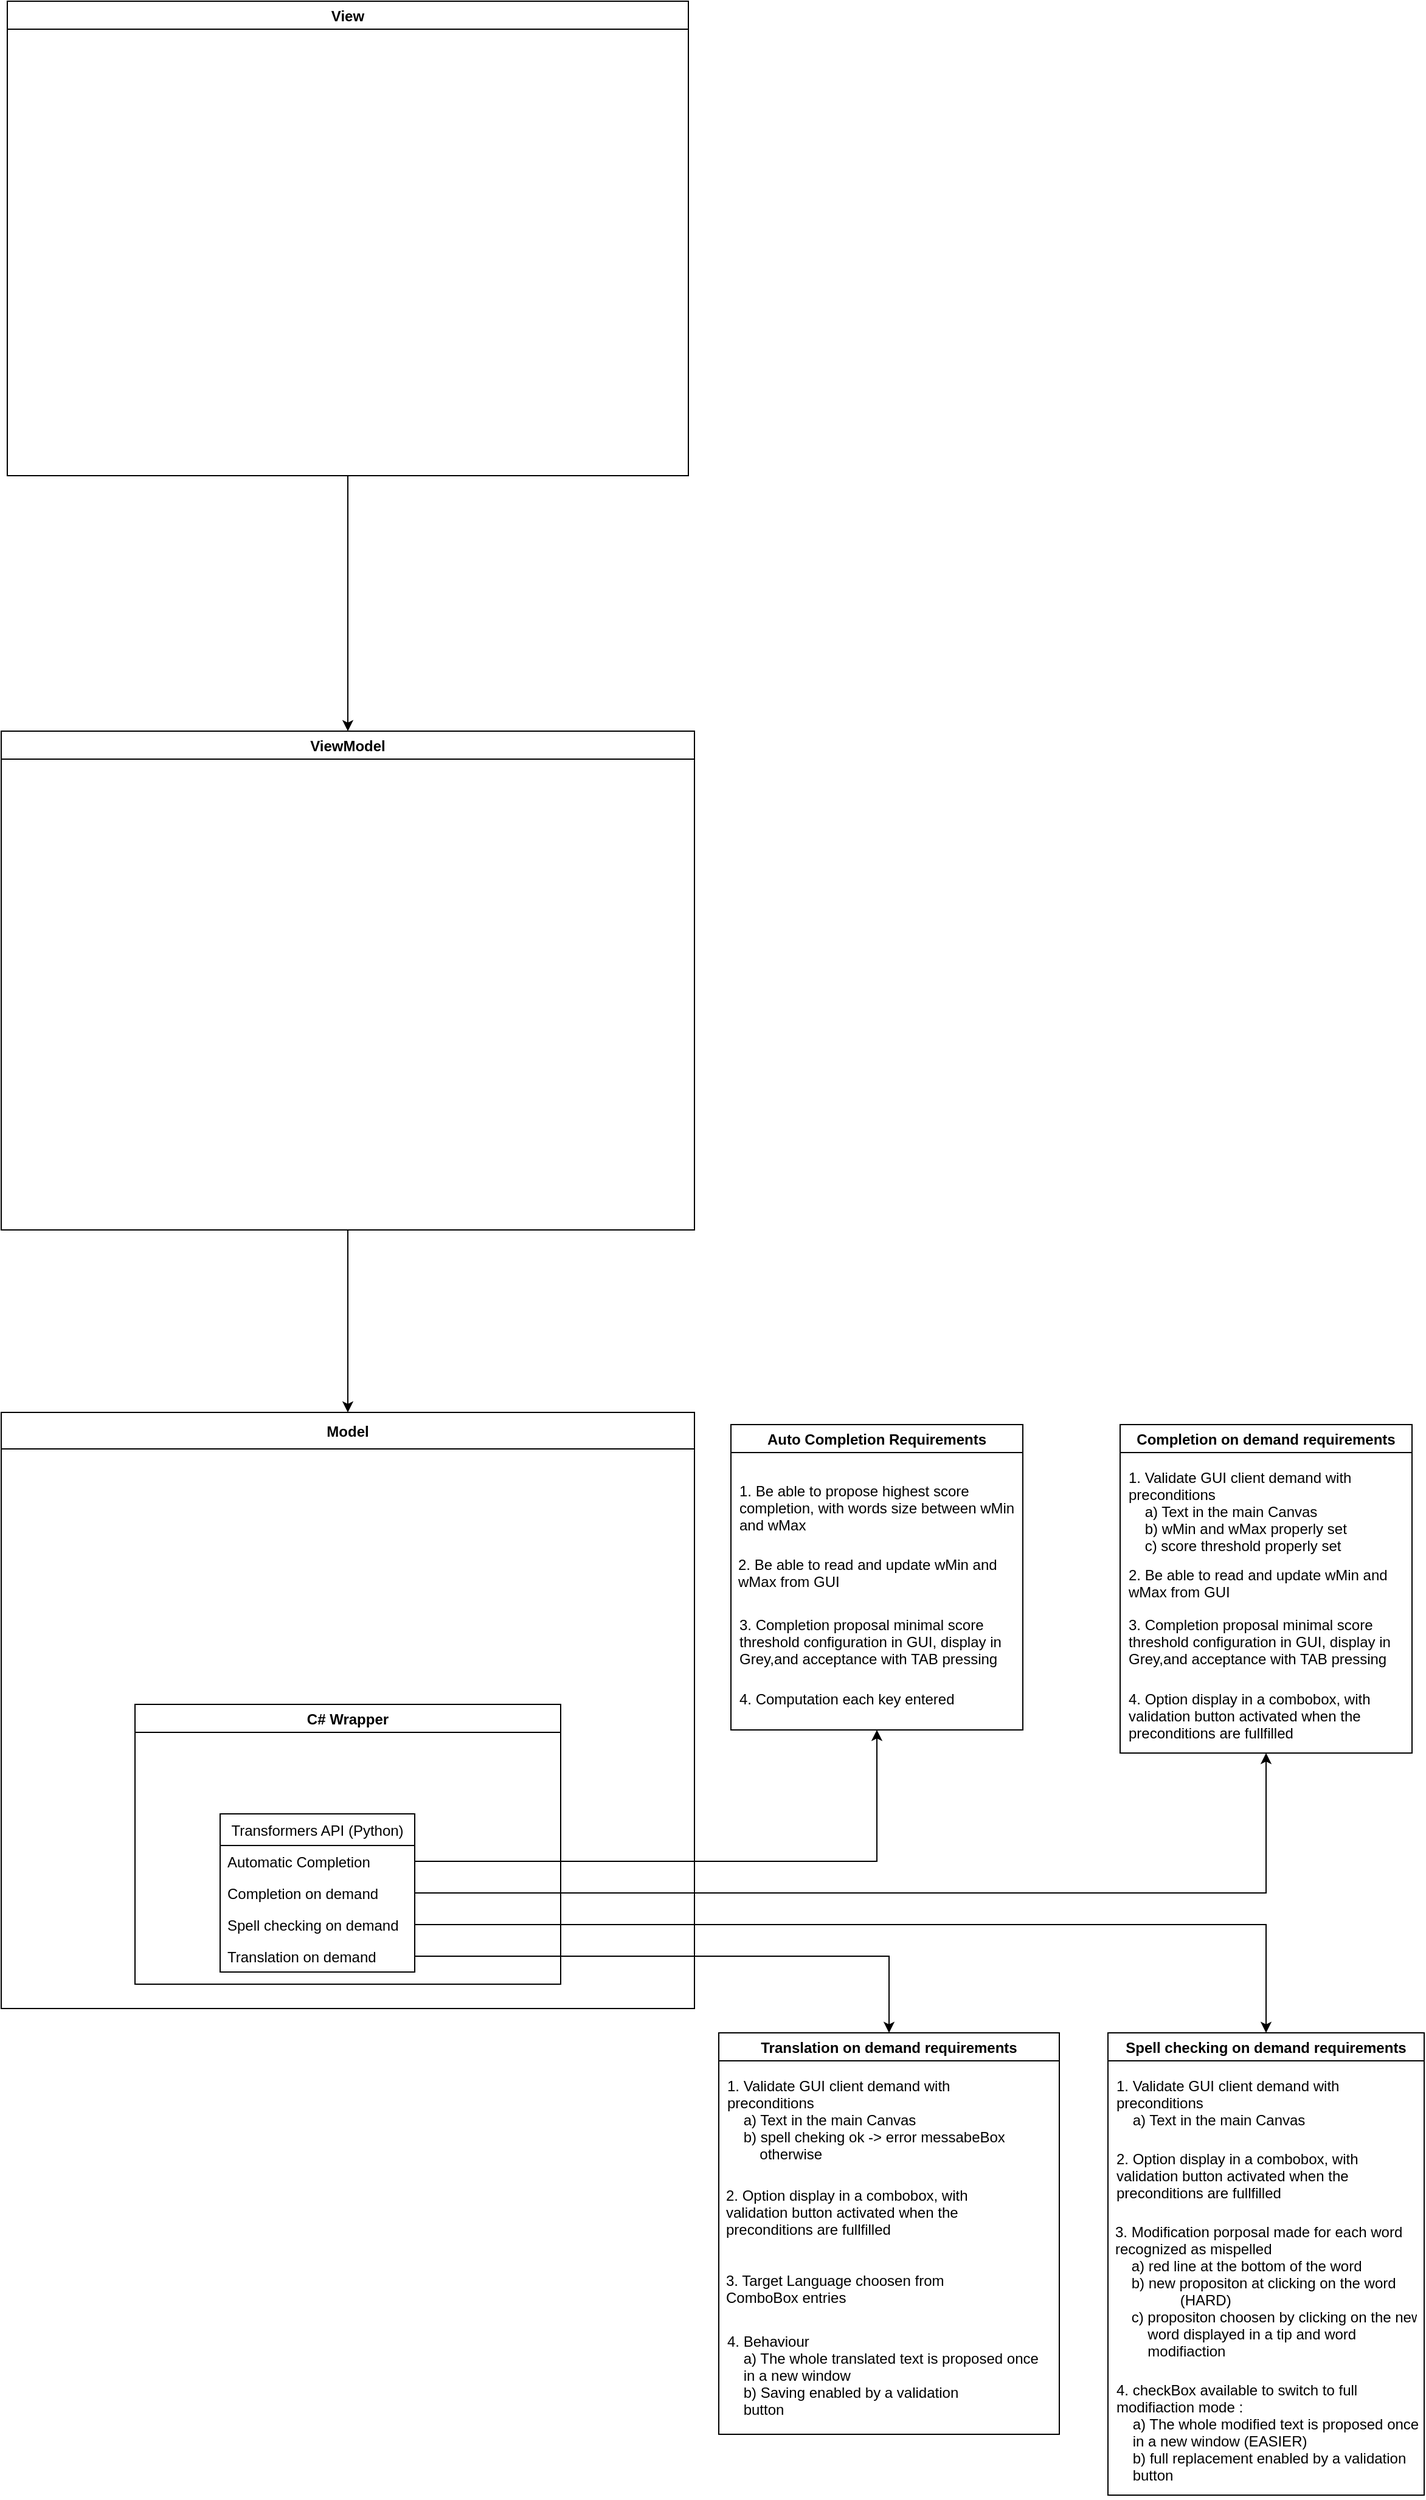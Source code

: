 <mxfile version="19.0.3" type="device"><diagram id="6cCYa4niKZozjrh5AIC3" name="Page-1"><mxGraphModel dx="2031" dy="3572" grid="1" gridSize="10" guides="1" tooltips="1" connect="1" arrows="1" fold="1" page="1" pageScale="1" pageWidth="1654" pageHeight="2336" math="0" shadow="0"><root><mxCell id="0"/><mxCell id="1" parent="0"/><mxCell id="-py_FMTDDPKf6Q0sEXrj-1" value="Model" style="swimlane;startSize=30;" vertex="1" parent="1"><mxGeometry x="230" y="-1040" width="570" height="490" as="geometry"><mxRectangle x="150" y="120" width="70" height="30" as="alternateBounds"/></mxGeometry></mxCell><mxCell id="-py_FMTDDPKf6Q0sEXrj-2" value="Transformers API (Python)" style="swimlane;fontStyle=0;childLayout=stackLayout;horizontal=1;startSize=26;fillColor=none;horizontalStack=0;resizeParent=1;resizeParentMax=0;resizeLast=0;collapsible=1;marginBottom=0;" vertex="1" parent="-py_FMTDDPKf6Q0sEXrj-1"><mxGeometry x="180" y="330" width="160" height="130" as="geometry"/></mxCell><mxCell id="-py_FMTDDPKf6Q0sEXrj-3" value="Automatic Completion" style="text;strokeColor=none;fillColor=none;align=left;verticalAlign=top;spacingLeft=4;spacingRight=4;overflow=hidden;rotatable=0;points=[[0,0.5],[1,0.5]];portConstraint=eastwest;" vertex="1" parent="-py_FMTDDPKf6Q0sEXrj-2"><mxGeometry y="26" width="160" height="26" as="geometry"/></mxCell><mxCell id="-py_FMTDDPKf6Q0sEXrj-10" value="Completion on demand" style="text;strokeColor=none;fillColor=none;align=left;verticalAlign=top;spacingLeft=4;spacingRight=4;overflow=hidden;rotatable=0;points=[[0,0.5],[1,0.5]];portConstraint=eastwest;" vertex="1" parent="-py_FMTDDPKf6Q0sEXrj-2"><mxGeometry y="52" width="160" height="26" as="geometry"/></mxCell><mxCell id="-py_FMTDDPKf6Q0sEXrj-4" value="Spell checking on demand" style="text;strokeColor=none;fillColor=none;align=left;verticalAlign=top;spacingLeft=4;spacingRight=4;overflow=hidden;rotatable=0;points=[[0,0.5],[1,0.5]];portConstraint=eastwest;" vertex="1" parent="-py_FMTDDPKf6Q0sEXrj-2"><mxGeometry y="78" width="160" height="26" as="geometry"/></mxCell><mxCell id="-py_FMTDDPKf6Q0sEXrj-5" value="Translation on demand" style="text;strokeColor=none;fillColor=none;align=left;verticalAlign=top;spacingLeft=4;spacingRight=4;overflow=hidden;rotatable=0;points=[[0,0.5],[1,0.5]];portConstraint=eastwest;" vertex="1" parent="-py_FMTDDPKf6Q0sEXrj-2"><mxGeometry y="104" width="160" height="26" as="geometry"/></mxCell><mxCell id="-py_FMTDDPKf6Q0sEXrj-6" value="C# Wrapper" style="swimlane;" vertex="1" parent="-py_FMTDDPKf6Q0sEXrj-1"><mxGeometry x="110" y="240" width="350" height="230" as="geometry"><mxRectangle x="110" y="240" width="110" height="23" as="alternateBounds"/></mxGeometry></mxCell><mxCell id="-py_FMTDDPKf6Q0sEXrj-7" style="edgeStyle=orthogonalEdgeStyle;rounded=0;orthogonalLoop=1;jettySize=auto;html=1;exitX=1;exitY=0.5;exitDx=0;exitDy=0;" edge="1" parent="1" source="-py_FMTDDPKf6Q0sEXrj-3" target="-py_FMTDDPKf6Q0sEXrj-8"><mxGeometry relative="1" as="geometry"><mxPoint x="850" y="-701" as="targetPoint"/></mxGeometry></mxCell><mxCell id="-py_FMTDDPKf6Q0sEXrj-8" value="Auto Completion Requirements" style="swimlane;" vertex="1" parent="1"><mxGeometry x="830" y="-1030" width="240" height="251" as="geometry"/></mxCell><mxCell id="-py_FMTDDPKf6Q0sEXrj-9" value="1. Be able to propose highest score &#10;completion, with words size between wMin &#10;and wMax" style="text;strokeColor=none;fillColor=none;align=left;verticalAlign=top;spacingLeft=4;spacingRight=4;overflow=hidden;rotatable=0;points=[[0,0.5],[1,0.5]];portConstraint=eastwest;" vertex="1" parent="-py_FMTDDPKf6Q0sEXrj-8"><mxGeometry x="1" y="41" width="239" height="49" as="geometry"/></mxCell><mxCell id="-py_FMTDDPKf6Q0sEXrj-11" value="2. Be able to read and update wMin and &#10;wMax from GUI" style="text;strokeColor=none;fillColor=none;align=left;verticalAlign=top;spacingLeft=4;spacingRight=4;overflow=hidden;rotatable=0;points=[[0,0.5],[1,0.5]];portConstraint=eastwest;" vertex="1" parent="-py_FMTDDPKf6Q0sEXrj-8"><mxGeometry y="101.5" width="239" height="38.5" as="geometry"/></mxCell><mxCell id="-py_FMTDDPKf6Q0sEXrj-12" value="3. Completion proposal minimal score &#10;threshold configuration in GUI, display in &#10;Grey,and acceptance with TAB pressing " style="text;strokeColor=none;fillColor=none;align=left;verticalAlign=top;spacingLeft=4;spacingRight=4;overflow=hidden;rotatable=0;points=[[0,0.5],[1,0.5]];portConstraint=eastwest;" vertex="1" parent="-py_FMTDDPKf6Q0sEXrj-8"><mxGeometry x="1" y="151" width="239" height="49" as="geometry"/></mxCell><mxCell id="-py_FMTDDPKf6Q0sEXrj-13" value="4. Computation each key entered" style="text;strokeColor=none;fillColor=none;align=left;verticalAlign=top;spacingLeft=4;spacingRight=4;overflow=hidden;rotatable=0;points=[[0,0.5],[1,0.5]];portConstraint=eastwest;" vertex="1" parent="-py_FMTDDPKf6Q0sEXrj-8"><mxGeometry x="1" y="212" width="239" height="28" as="geometry"/></mxCell><mxCell id="-py_FMTDDPKf6Q0sEXrj-14" value="Completion on demand requirements" style="swimlane;" vertex="1" parent="1"><mxGeometry x="1150" y="-1030" width="240" height="270" as="geometry"/></mxCell><mxCell id="-py_FMTDDPKf6Q0sEXrj-15" value="1. Validate GUI client demand with &#10;preconditions&#10;    a) Text in the main Canvas&#10;    b) wMin and wMax properly set&#10;    c) score threshold properly set" style="text;strokeColor=none;fillColor=none;align=left;verticalAlign=top;spacingLeft=4;spacingRight=4;overflow=hidden;rotatable=0;points=[[0,0.5],[1,0.5]];portConstraint=eastwest;" vertex="1" parent="-py_FMTDDPKf6Q0sEXrj-14"><mxGeometry x="1" y="30" width="239" height="80" as="geometry"/></mxCell><mxCell id="-py_FMTDDPKf6Q0sEXrj-16" value="2. Be able to read and update wMin and &#10;wMax from GUI" style="text;strokeColor=none;fillColor=none;align=left;verticalAlign=top;spacingLeft=4;spacingRight=4;overflow=hidden;rotatable=0;points=[[0,0.5],[1,0.5]];portConstraint=eastwest;" vertex="1" parent="-py_FMTDDPKf6Q0sEXrj-14"><mxGeometry x="1" y="110" width="239" height="38.5" as="geometry"/></mxCell><mxCell id="-py_FMTDDPKf6Q0sEXrj-17" value="3. Completion proposal minimal score&#10;threshold configuration in GUI, display in&#10;Grey,and acceptance with TAB pressing " style="text;strokeColor=none;fillColor=none;align=left;verticalAlign=top;spacingLeft=4;spacingRight=4;overflow=hidden;rotatable=0;points=[[0,0.5],[1,0.5]];portConstraint=eastwest;" vertex="1" parent="-py_FMTDDPKf6Q0sEXrj-14"><mxGeometry x="1" y="151" width="239" height="49" as="geometry"/></mxCell><mxCell id="-py_FMTDDPKf6Q0sEXrj-18" value="4. Option display in a combobox, with &#10;validation button activated when the &#10;preconditions are fullfilled" style="text;strokeColor=none;fillColor=none;align=left;verticalAlign=top;spacingLeft=4;spacingRight=4;overflow=hidden;rotatable=0;points=[[0,0.5],[1,0.5]];portConstraint=eastwest;" vertex="1" parent="-py_FMTDDPKf6Q0sEXrj-14"><mxGeometry x="1" y="212" width="239" height="58" as="geometry"/></mxCell><mxCell id="-py_FMTDDPKf6Q0sEXrj-19" style="edgeStyle=orthogonalEdgeStyle;rounded=0;orthogonalLoop=1;jettySize=auto;html=1;entryX=0.5;entryY=1;entryDx=0;entryDy=0;" edge="1" parent="1" source="-py_FMTDDPKf6Q0sEXrj-10" target="-py_FMTDDPKf6Q0sEXrj-14"><mxGeometry relative="1" as="geometry"/></mxCell><mxCell id="-py_FMTDDPKf6Q0sEXrj-20" value="Spell checking on demand requirements" style="swimlane;" vertex="1" parent="1"><mxGeometry x="1140" y="-530" width="260" height="380" as="geometry"/></mxCell><mxCell id="-py_FMTDDPKf6Q0sEXrj-21" value="1. Validate GUI client demand with &#10;preconditions&#10;    a) Text in the main Canvas" style="text;strokeColor=none;fillColor=none;align=left;verticalAlign=top;spacingLeft=4;spacingRight=4;overflow=hidden;rotatable=0;points=[[0,0.5],[1,0.5]];portConstraint=eastwest;" vertex="1" parent="-py_FMTDDPKf6Q0sEXrj-20"><mxGeometry x="1" y="30" width="239" height="60" as="geometry"/></mxCell><mxCell id="-py_FMTDDPKf6Q0sEXrj-24" value="2. Option display in a combobox, with &#10;validation button activated when the &#10;preconditions are fullfilled" style="text;strokeColor=none;fillColor=none;align=left;verticalAlign=top;spacingLeft=4;spacingRight=4;overflow=hidden;rotatable=0;points=[[0,0.5],[1,0.5]];portConstraint=eastwest;" vertex="1" parent="-py_FMTDDPKf6Q0sEXrj-20"><mxGeometry x="1" y="90" width="239" height="58" as="geometry"/></mxCell><mxCell id="-py_FMTDDPKf6Q0sEXrj-26" value="3. Modification porposal made for each word&#10;recognized as mispelled&#10;    a) red line at the bottom of the word&#10;    b) new propositon at clicking on the word&#10;                (HARD)&#10;    c) propositon choosen by clicking on the new&#10;        word displayed in a tip and word &#10;        modifiaction" style="text;strokeColor=none;fillColor=none;align=left;verticalAlign=top;spacingLeft=4;spacingRight=4;overflow=hidden;rotatable=0;points=[[0,0.5],[1,0.5]];portConstraint=eastwest;" vertex="1" parent="-py_FMTDDPKf6Q0sEXrj-20"><mxGeometry y="150" width="259" height="140" as="geometry"/></mxCell><mxCell id="-py_FMTDDPKf6Q0sEXrj-27" value="4. checkBox available to switch to full &#10;modifiaction mode :&#10;    a) The whole modified text is proposed once&#10;    in a new window (EASIER)&#10;    b) full replacement enabled by a validation &#10;    button" style="text;strokeColor=none;fillColor=none;align=left;verticalAlign=top;spacingLeft=4;spacingRight=4;overflow=hidden;rotatable=0;points=[[0,0.5],[1,0.5]];portConstraint=eastwest;" vertex="1" parent="-py_FMTDDPKf6Q0sEXrj-20"><mxGeometry x="1" y="280" width="259" height="100" as="geometry"/></mxCell><mxCell id="-py_FMTDDPKf6Q0sEXrj-25" style="edgeStyle=orthogonalEdgeStyle;rounded=0;orthogonalLoop=1;jettySize=auto;html=1;entryX=0.5;entryY=0;entryDx=0;entryDy=0;" edge="1" parent="1" source="-py_FMTDDPKf6Q0sEXrj-4" target="-py_FMTDDPKf6Q0sEXrj-20"><mxGeometry relative="1" as="geometry"/></mxCell><mxCell id="-py_FMTDDPKf6Q0sEXrj-28" value="Translation on demand requirements" style="swimlane;" vertex="1" parent="1"><mxGeometry x="820" y="-530" width="280" height="330" as="geometry"/></mxCell><mxCell id="-py_FMTDDPKf6Q0sEXrj-29" value="1. Validate GUI client demand with &#10;preconditions&#10;    a) Text in the main Canvas&#10;    b) spell cheking ok -&gt; error messabeBox &#10;        otherwise" style="text;strokeColor=none;fillColor=none;align=left;verticalAlign=top;spacingLeft=4;spacingRight=4;overflow=hidden;rotatable=0;points=[[0,0.5],[1,0.5]];portConstraint=eastwest;" vertex="1" parent="-py_FMTDDPKf6Q0sEXrj-28"><mxGeometry x="1" y="30" width="239" height="90" as="geometry"/></mxCell><mxCell id="-py_FMTDDPKf6Q0sEXrj-30" value="2. Option display in a combobox, with &#10;validation button activated when the &#10;preconditions are fullfilled" style="text;strokeColor=none;fillColor=none;align=left;verticalAlign=top;spacingLeft=4;spacingRight=4;overflow=hidden;rotatable=0;points=[[0,0.5],[1,0.5]];portConstraint=eastwest;" vertex="1" parent="-py_FMTDDPKf6Q0sEXrj-28"><mxGeometry y="120" width="239" height="58" as="geometry"/></mxCell><mxCell id="-py_FMTDDPKf6Q0sEXrj-32" value="4. Behaviour&#10;    a) The whole translated text is proposed once&#10;    in a new window&#10;    b) Saving enabled by a validation &#10;    button" style="text;strokeColor=none;fillColor=none;align=left;verticalAlign=top;spacingLeft=4;spacingRight=4;overflow=hidden;rotatable=0;points=[[0,0.5],[1,0.5]];portConstraint=eastwest;" vertex="1" parent="-py_FMTDDPKf6Q0sEXrj-28"><mxGeometry x="1" y="240" width="279" height="100" as="geometry"/></mxCell><mxCell id="-py_FMTDDPKf6Q0sEXrj-34" value="3. Target Language choosen from  &#10;ComboBox entries" style="text;strokeColor=none;fillColor=none;align=left;verticalAlign=top;spacingLeft=4;spacingRight=4;overflow=hidden;rotatable=0;points=[[0,0.5],[1,0.5]];portConstraint=eastwest;" vertex="1" parent="-py_FMTDDPKf6Q0sEXrj-28"><mxGeometry y="190" width="239" height="40" as="geometry"/></mxCell><mxCell id="-py_FMTDDPKf6Q0sEXrj-33" style="edgeStyle=orthogonalEdgeStyle;rounded=0;orthogonalLoop=1;jettySize=auto;html=1;exitX=1;exitY=0.5;exitDx=0;exitDy=0;entryX=0.5;entryY=0;entryDx=0;entryDy=0;" edge="1" parent="1" source="-py_FMTDDPKf6Q0sEXrj-5" target="-py_FMTDDPKf6Q0sEXrj-28"><mxGeometry relative="1" as="geometry"/></mxCell><mxCell id="-py_FMTDDPKf6Q0sEXrj-36" style="edgeStyle=orthogonalEdgeStyle;rounded=0;orthogonalLoop=1;jettySize=auto;html=1;" edge="1" parent="1" source="-py_FMTDDPKf6Q0sEXrj-35" target="-py_FMTDDPKf6Q0sEXrj-1"><mxGeometry relative="1" as="geometry"/></mxCell><mxCell id="-py_FMTDDPKf6Q0sEXrj-35" value="ViewModel" style="swimlane;" vertex="1" parent="1"><mxGeometry x="230" y="-1600" width="570" height="410" as="geometry"/></mxCell><mxCell id="-py_FMTDDPKf6Q0sEXrj-38" style="edgeStyle=orthogonalEdgeStyle;rounded=0;orthogonalLoop=1;jettySize=auto;html=1;" edge="1" parent="1" source="-py_FMTDDPKf6Q0sEXrj-37" target="-py_FMTDDPKf6Q0sEXrj-35"><mxGeometry relative="1" as="geometry"/></mxCell><mxCell id="-py_FMTDDPKf6Q0sEXrj-37" value="View" style="swimlane;" vertex="1" parent="1"><mxGeometry x="235" y="-2200" width="560" height="390" as="geometry"/></mxCell></root></mxGraphModel></diagram></mxfile>